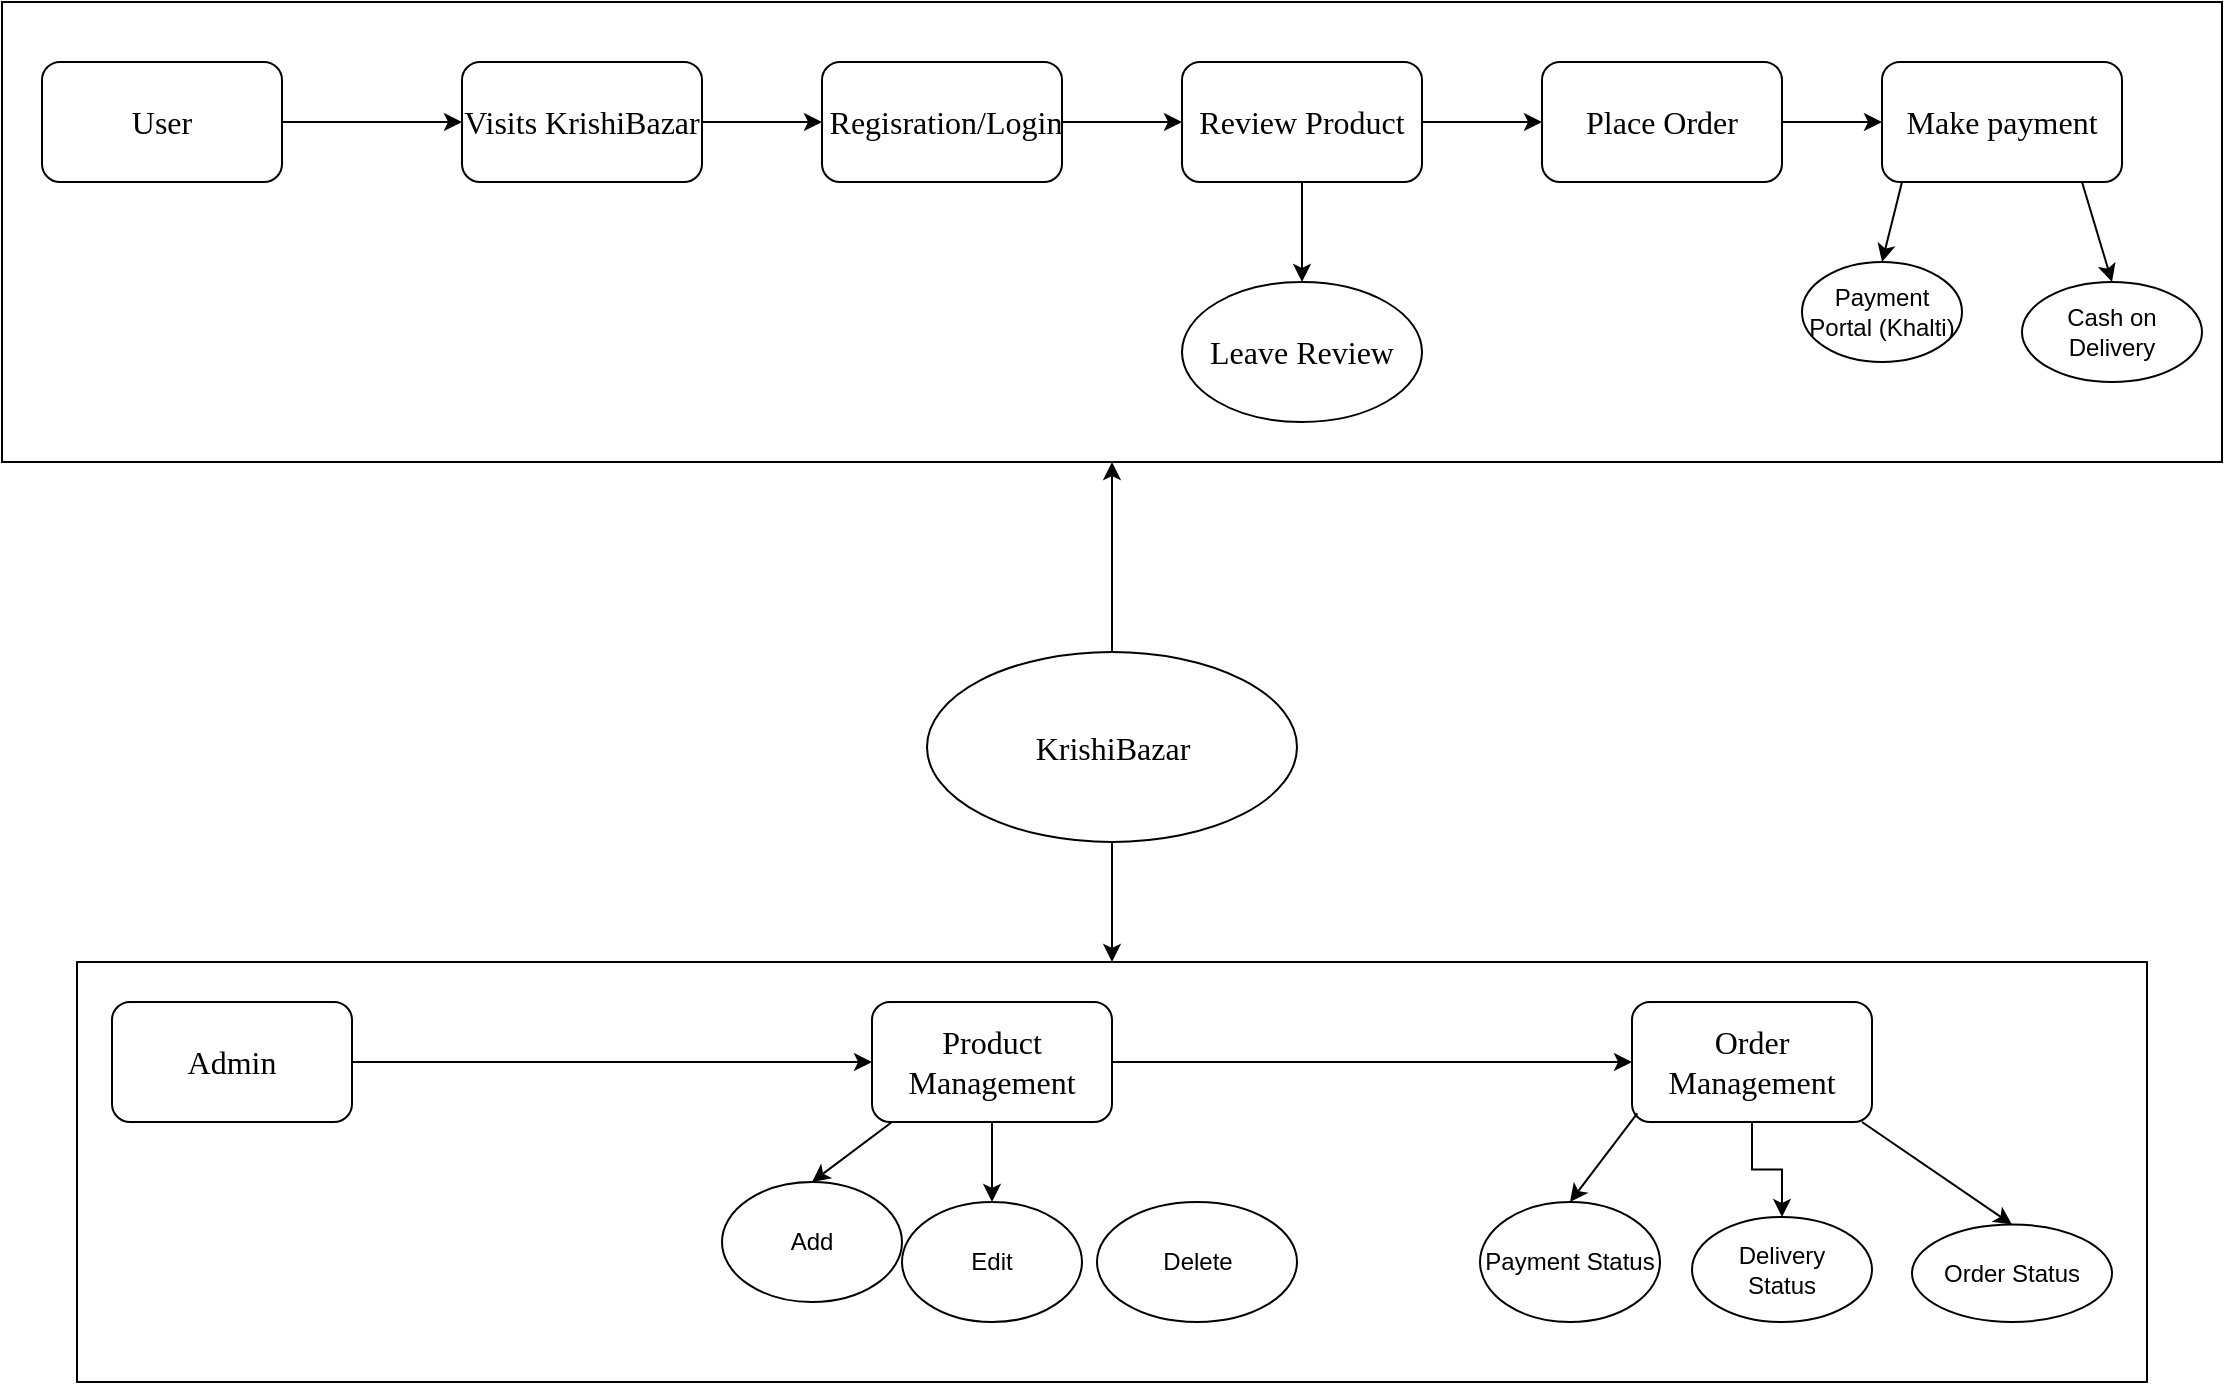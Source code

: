 <mxfile version="24.7.13">
  <diagram name="Page-1" id="ZnElqFSnasl6BBFRX51u">
    <mxGraphModel dx="2327" dy="851" grid="1" gridSize="10" guides="1" tooltips="1" connect="1" arrows="1" fold="1" page="1" pageScale="1" pageWidth="827" pageHeight="1169" math="0" shadow="0">
      <root>
        <mxCell id="0" />
        <mxCell id="1" parent="0" />
        <mxCell id="QtT3E06EUz6PLk_5d7Yh-31" value="" style="rounded=0;whiteSpace=wrap;html=1;fillColor=none;" vertex="1" parent="1">
          <mxGeometry x="-342.5" y="670" width="1035" height="210" as="geometry" />
        </mxCell>
        <mxCell id="QtT3E06EUz6PLk_5d7Yh-32" value="" style="rounded=0;whiteSpace=wrap;html=1;fillColor=none;" vertex="1" parent="1">
          <mxGeometry x="-380" y="190" width="1110" height="230" as="geometry" />
        </mxCell>
        <mxCell id="QtT3E06EUz6PLk_5d7Yh-27" value="" style="edgeStyle=orthogonalEdgeStyle;rounded=0;orthogonalLoop=1;jettySize=auto;html=1;" edge="1" parent="1" source="ZqoHMWBQRwOFh_WsVW18-1" target="ZqoHMWBQRwOFh_WsVW18-5">
          <mxGeometry relative="1" as="geometry" />
        </mxCell>
        <mxCell id="ZqoHMWBQRwOFh_WsVW18-1" value="&lt;font face=&quot;Times New Roman&quot; style=&quot;font-size: 16px;&quot;&gt;Admin&lt;/font&gt;" style="rounded=1;whiteSpace=wrap;html=1;fillColor=none;" parent="1" vertex="1">
          <mxGeometry x="-325" y="690" width="120" height="60" as="geometry" />
        </mxCell>
        <mxCell id="QtT3E06EUz6PLk_5d7Yh-22" value="" style="edgeStyle=orthogonalEdgeStyle;rounded=0;orthogonalLoop=1;jettySize=auto;html=1;" edge="1" parent="1" source="ZqoHMWBQRwOFh_WsVW18-2" target="QtT3E06EUz6PLk_5d7Yh-21">
          <mxGeometry relative="1" as="geometry" />
        </mxCell>
        <mxCell id="ZqoHMWBQRwOFh_WsVW18-2" value="&lt;font face=&quot;Times New Roman&quot; style=&quot;font-size: 16px;&quot;&gt;User&lt;/font&gt;" style="rounded=1;whiteSpace=wrap;html=1;fillColor=none;" parent="1" vertex="1">
          <mxGeometry x="-360" y="220" width="120" height="60" as="geometry" />
        </mxCell>
        <mxCell id="QtT3E06EUz6PLk_5d7Yh-24" value="" style="edgeStyle=orthogonalEdgeStyle;rounded=0;orthogonalLoop=1;jettySize=auto;html=1;" edge="1" parent="1" source="ZqoHMWBQRwOFh_WsVW18-3" target="ZqoHMWBQRwOFh_WsVW18-4">
          <mxGeometry relative="1" as="geometry" />
        </mxCell>
        <mxCell id="ZqoHMWBQRwOFh_WsVW18-3" value="&lt;font face=&quot;Times New Roman&quot; style=&quot;font-size: 16px;&quot;&gt;&amp;nbsp;Regisration/Login&lt;/font&gt;" style="rounded=1;whiteSpace=wrap;html=1;fillColor=none;" parent="1" vertex="1">
          <mxGeometry x="30" y="220" width="120" height="60" as="geometry" />
        </mxCell>
        <mxCell id="QtT3E06EUz6PLk_5d7Yh-25" value="" style="edgeStyle=orthogonalEdgeStyle;rounded=0;orthogonalLoop=1;jettySize=auto;html=1;" edge="1" parent="1" source="ZqoHMWBQRwOFh_WsVW18-4" target="ZqoHMWBQRwOFh_WsVW18-20">
          <mxGeometry relative="1" as="geometry" />
        </mxCell>
        <mxCell id="QtT3E06EUz6PLk_5d7Yh-33" value="" style="edgeStyle=orthogonalEdgeStyle;rounded=0;orthogonalLoop=1;jettySize=auto;html=1;" edge="1" parent="1" source="ZqoHMWBQRwOFh_WsVW18-4" target="ZqoHMWBQRwOFh_WsVW18-24">
          <mxGeometry relative="1" as="geometry" />
        </mxCell>
        <mxCell id="ZqoHMWBQRwOFh_WsVW18-4" value="&lt;font face=&quot;Times New Roman&quot;&gt;&lt;span style=&quot;font-size: 16px;&quot;&gt;Review Product&lt;/span&gt;&lt;/font&gt;" style="rounded=1;whiteSpace=wrap;html=1;fillColor=none;" parent="1" vertex="1">
          <mxGeometry x="210" y="220" width="120" height="60" as="geometry" />
        </mxCell>
        <mxCell id="QtT3E06EUz6PLk_5d7Yh-28" value="" style="edgeStyle=orthogonalEdgeStyle;rounded=0;orthogonalLoop=1;jettySize=auto;html=1;" edge="1" parent="1" source="ZqoHMWBQRwOFh_WsVW18-5" target="ZqoHMWBQRwOFh_WsVW18-6">
          <mxGeometry relative="1" as="geometry" />
        </mxCell>
        <mxCell id="QtT3E06EUz6PLk_5d7Yh-44" value="" style="edgeStyle=orthogonalEdgeStyle;rounded=0;orthogonalLoop=1;jettySize=auto;html=1;" edge="1" parent="1" source="ZqoHMWBQRwOFh_WsVW18-5" target="QtT3E06EUz6PLk_5d7Yh-6">
          <mxGeometry relative="1" as="geometry" />
        </mxCell>
        <mxCell id="ZqoHMWBQRwOFh_WsVW18-5" value="&lt;font face=&quot;Times New Roman&quot; style=&quot;font-size: 16px;&quot;&gt;Product Management&lt;/font&gt;" style="rounded=1;whiteSpace=wrap;html=1;fillColor=none;" parent="1" vertex="1">
          <mxGeometry x="55" y="690" width="120" height="60" as="geometry" />
        </mxCell>
        <mxCell id="QtT3E06EUz6PLk_5d7Yh-47" value="" style="edgeStyle=orthogonalEdgeStyle;rounded=0;orthogonalLoop=1;jettySize=auto;html=1;" edge="1" parent="1" source="ZqoHMWBQRwOFh_WsVW18-6" target="QtT3E06EUz6PLk_5d7Yh-13">
          <mxGeometry relative="1" as="geometry" />
        </mxCell>
        <mxCell id="ZqoHMWBQRwOFh_WsVW18-6" value="&lt;font face=&quot;Times New Roman&quot; style=&quot;font-size: 16px;&quot;&gt;Order Management&lt;/font&gt;" style="rounded=1;whiteSpace=wrap;html=1;fillColor=none;" parent="1" vertex="1">
          <mxGeometry x="435" y="690" width="120" height="60" as="geometry" />
        </mxCell>
        <mxCell id="QtT3E06EUz6PLk_5d7Yh-26" value="" style="edgeStyle=orthogonalEdgeStyle;rounded=0;orthogonalLoop=1;jettySize=auto;html=1;" edge="1" parent="1" source="ZqoHMWBQRwOFh_WsVW18-20" target="ZqoHMWBQRwOFh_WsVW18-27">
          <mxGeometry relative="1" as="geometry" />
        </mxCell>
        <mxCell id="ZqoHMWBQRwOFh_WsVW18-20" value="&lt;font face=&quot;Times New Roman&quot;&gt;&lt;span style=&quot;font-size: 16px;&quot;&gt;Place Order&lt;/span&gt;&lt;/font&gt;" style="rounded=1;whiteSpace=wrap;html=1;fillColor=none;" parent="1" vertex="1">
          <mxGeometry x="390" y="220" width="120" height="60" as="geometry" />
        </mxCell>
        <mxCell id="ZqoHMWBQRwOFh_WsVW18-24" value="&lt;font style=&quot;font-size: 16px;&quot; face=&quot;Times New Roman&quot;&gt;Leave Review&lt;/font&gt;" style="ellipse;whiteSpace=wrap;html=1;fillColor=none;" parent="1" vertex="1">
          <mxGeometry x="210" y="330" width="120" height="70" as="geometry" />
        </mxCell>
        <mxCell id="ZqoHMWBQRwOFh_WsVW18-27" value="&lt;font face=&quot;Times New Roman&quot; style=&quot;font-size: 16px;&quot;&gt;Make payment&lt;/font&gt;" style="rounded=1;whiteSpace=wrap;html=1;fillColor=none;" parent="1" vertex="1">
          <mxGeometry x="560" y="220" width="120" height="60" as="geometry" />
        </mxCell>
        <mxCell id="ZqoHMWBQRwOFh_WsVW18-52" style="edgeStyle=orthogonalEdgeStyle;rounded=0;orthogonalLoop=1;jettySize=auto;html=1;exitX=0.5;exitY=1;exitDx=0;exitDy=0;" parent="1" edge="1">
          <mxGeometry relative="1" as="geometry">
            <mxPoint x="354" y="445" as="sourcePoint" />
            <mxPoint x="354" y="445" as="targetPoint" />
          </mxGeometry>
        </mxCell>
        <mxCell id="QtT3E06EUz6PLk_5d7Yh-5" value="Add" style="ellipse;whiteSpace=wrap;html=1;fillColor=none;" vertex="1" parent="1">
          <mxGeometry x="-20" y="780" width="90" height="60" as="geometry" />
        </mxCell>
        <mxCell id="QtT3E06EUz6PLk_5d7Yh-6" value="Edit" style="ellipse;whiteSpace=wrap;html=1;fillColor=none;" vertex="1" parent="1">
          <mxGeometry x="70" y="790" width="90" height="60" as="geometry" />
        </mxCell>
        <mxCell id="QtT3E06EUz6PLk_5d7Yh-7" value="Delete" style="ellipse;whiteSpace=wrap;html=1;fillColor=none;" vertex="1" parent="1">
          <mxGeometry x="167.5" y="790" width="100" height="60" as="geometry" />
        </mxCell>
        <mxCell id="QtT3E06EUz6PLk_5d7Yh-12" value="Payment Status" style="ellipse;whiteSpace=wrap;html=1;fillColor=none;" vertex="1" parent="1">
          <mxGeometry x="359" y="790" width="90" height="60" as="geometry" />
        </mxCell>
        <mxCell id="QtT3E06EUz6PLk_5d7Yh-13" value="Delivery&lt;br&gt;Status" style="ellipse;whiteSpace=wrap;html=1;fillColor=none;" vertex="1" parent="1">
          <mxGeometry x="465" y="797.5" width="90" height="52.5" as="geometry" />
        </mxCell>
        <mxCell id="QtT3E06EUz6PLk_5d7Yh-14" value="Order Status" style="ellipse;whiteSpace=wrap;html=1;fillColor=none;" vertex="1" parent="1">
          <mxGeometry x="575" y="801.25" width="100" height="48.75" as="geometry" />
        </mxCell>
        <mxCell id="QtT3E06EUz6PLk_5d7Yh-16" value="Payment Portal (Khalti)" style="ellipse;whiteSpace=wrap;html=1;fillColor=none;" vertex="1" parent="1">
          <mxGeometry x="520" y="320" width="80" height="50" as="geometry" />
        </mxCell>
        <mxCell id="QtT3E06EUz6PLk_5d7Yh-19" value="Cash on Delivery" style="ellipse;whiteSpace=wrap;html=1;fillColor=none;" vertex="1" parent="1">
          <mxGeometry x="630" y="330" width="90" height="50" as="geometry" />
        </mxCell>
        <mxCell id="QtT3E06EUz6PLk_5d7Yh-23" value="" style="edgeStyle=orthogonalEdgeStyle;rounded=0;orthogonalLoop=1;jettySize=auto;html=1;" edge="1" parent="1" source="QtT3E06EUz6PLk_5d7Yh-21" target="ZqoHMWBQRwOFh_WsVW18-3">
          <mxGeometry relative="1" as="geometry" />
        </mxCell>
        <mxCell id="QtT3E06EUz6PLk_5d7Yh-21" value="&lt;font face=&quot;Times New Roman&quot; style=&quot;font-size: 16px;&quot;&gt;Visits KrishiBazar&lt;/font&gt;" style="rounded=1;whiteSpace=wrap;html=1;fillColor=none;" vertex="1" parent="1">
          <mxGeometry x="-150" y="220" width="120" height="60" as="geometry" />
        </mxCell>
        <mxCell id="QtT3E06EUz6PLk_5d7Yh-37" value="" style="edgeStyle=orthogonalEdgeStyle;rounded=0;orthogonalLoop=1;jettySize=auto;html=1;" edge="1" parent="1" source="QtT3E06EUz6PLk_5d7Yh-30" target="QtT3E06EUz6PLk_5d7Yh-32">
          <mxGeometry relative="1" as="geometry" />
        </mxCell>
        <mxCell id="QtT3E06EUz6PLk_5d7Yh-39" value="" style="edgeStyle=orthogonalEdgeStyle;rounded=0;orthogonalLoop=1;jettySize=auto;html=1;entryX=0.5;entryY=0;entryDx=0;entryDy=0;" edge="1" parent="1" source="QtT3E06EUz6PLk_5d7Yh-30" target="QtT3E06EUz6PLk_5d7Yh-31">
          <mxGeometry relative="1" as="geometry" />
        </mxCell>
        <mxCell id="QtT3E06EUz6PLk_5d7Yh-30" value="&lt;font style=&quot;font-size: 16px;&quot; face=&quot;Times New Roman&quot;&gt;KrishiBazar&lt;/font&gt;" style="ellipse;whiteSpace=wrap;html=1;fillColor=none;" vertex="1" parent="1">
          <mxGeometry x="82.5" y="515" width="185" height="95" as="geometry" />
        </mxCell>
        <mxCell id="QtT3E06EUz6PLk_5d7Yh-34" value="" style="endArrow=classic;html=1;rounded=0;entryX=0.5;entryY=0;entryDx=0;entryDy=0;" edge="1" parent="1" target="QtT3E06EUz6PLk_5d7Yh-16">
          <mxGeometry width="50" height="50" relative="1" as="geometry">
            <mxPoint x="570" y="280" as="sourcePoint" />
            <mxPoint x="620" y="230" as="targetPoint" />
          </mxGeometry>
        </mxCell>
        <mxCell id="QtT3E06EUz6PLk_5d7Yh-36" value="" style="endArrow=classic;html=1;rounded=0;entryX=0.5;entryY=0;entryDx=0;entryDy=0;" edge="1" parent="1" target="QtT3E06EUz6PLk_5d7Yh-19">
          <mxGeometry width="50" height="50" relative="1" as="geometry">
            <mxPoint x="660" y="280" as="sourcePoint" />
            <mxPoint x="650" y="320" as="targetPoint" />
          </mxGeometry>
        </mxCell>
        <mxCell id="QtT3E06EUz6PLk_5d7Yh-43" value="" style="endArrow=classic;html=1;rounded=0;entryX=0.5;entryY=0;entryDx=0;entryDy=0;" edge="1" parent="1" target="QtT3E06EUz6PLk_5d7Yh-5">
          <mxGeometry width="50" height="50" relative="1" as="geometry">
            <mxPoint x="65" y="750" as="sourcePoint" />
            <mxPoint x="115" y="700" as="targetPoint" />
          </mxGeometry>
        </mxCell>
        <mxCell id="QtT3E06EUz6PLk_5d7Yh-45" value="" style="endArrow=classic;html=1;rounded=0;exitX=0.022;exitY=0.928;exitDx=0;exitDy=0;entryX=0.5;entryY=0;entryDx=0;entryDy=0;exitPerimeter=0;" edge="1" parent="1" source="ZqoHMWBQRwOFh_WsVW18-6" target="QtT3E06EUz6PLk_5d7Yh-12">
          <mxGeometry width="50" height="50" relative="1" as="geometry">
            <mxPoint x="370" y="744.35" as="sourcePoint" />
            <mxPoint x="398.138" y="790.004" as="targetPoint" />
          </mxGeometry>
        </mxCell>
        <mxCell id="QtT3E06EUz6PLk_5d7Yh-53" value="" style="endArrow=classic;html=1;rounded=0;entryX=0.5;entryY=0;entryDx=0;entryDy=0;" edge="1" parent="1" target="QtT3E06EUz6PLk_5d7Yh-14">
          <mxGeometry width="50" height="50" relative="1" as="geometry">
            <mxPoint x="550" y="750" as="sourcePoint" />
            <mxPoint x="510" y="780" as="targetPoint" />
          </mxGeometry>
        </mxCell>
      </root>
    </mxGraphModel>
  </diagram>
</mxfile>
